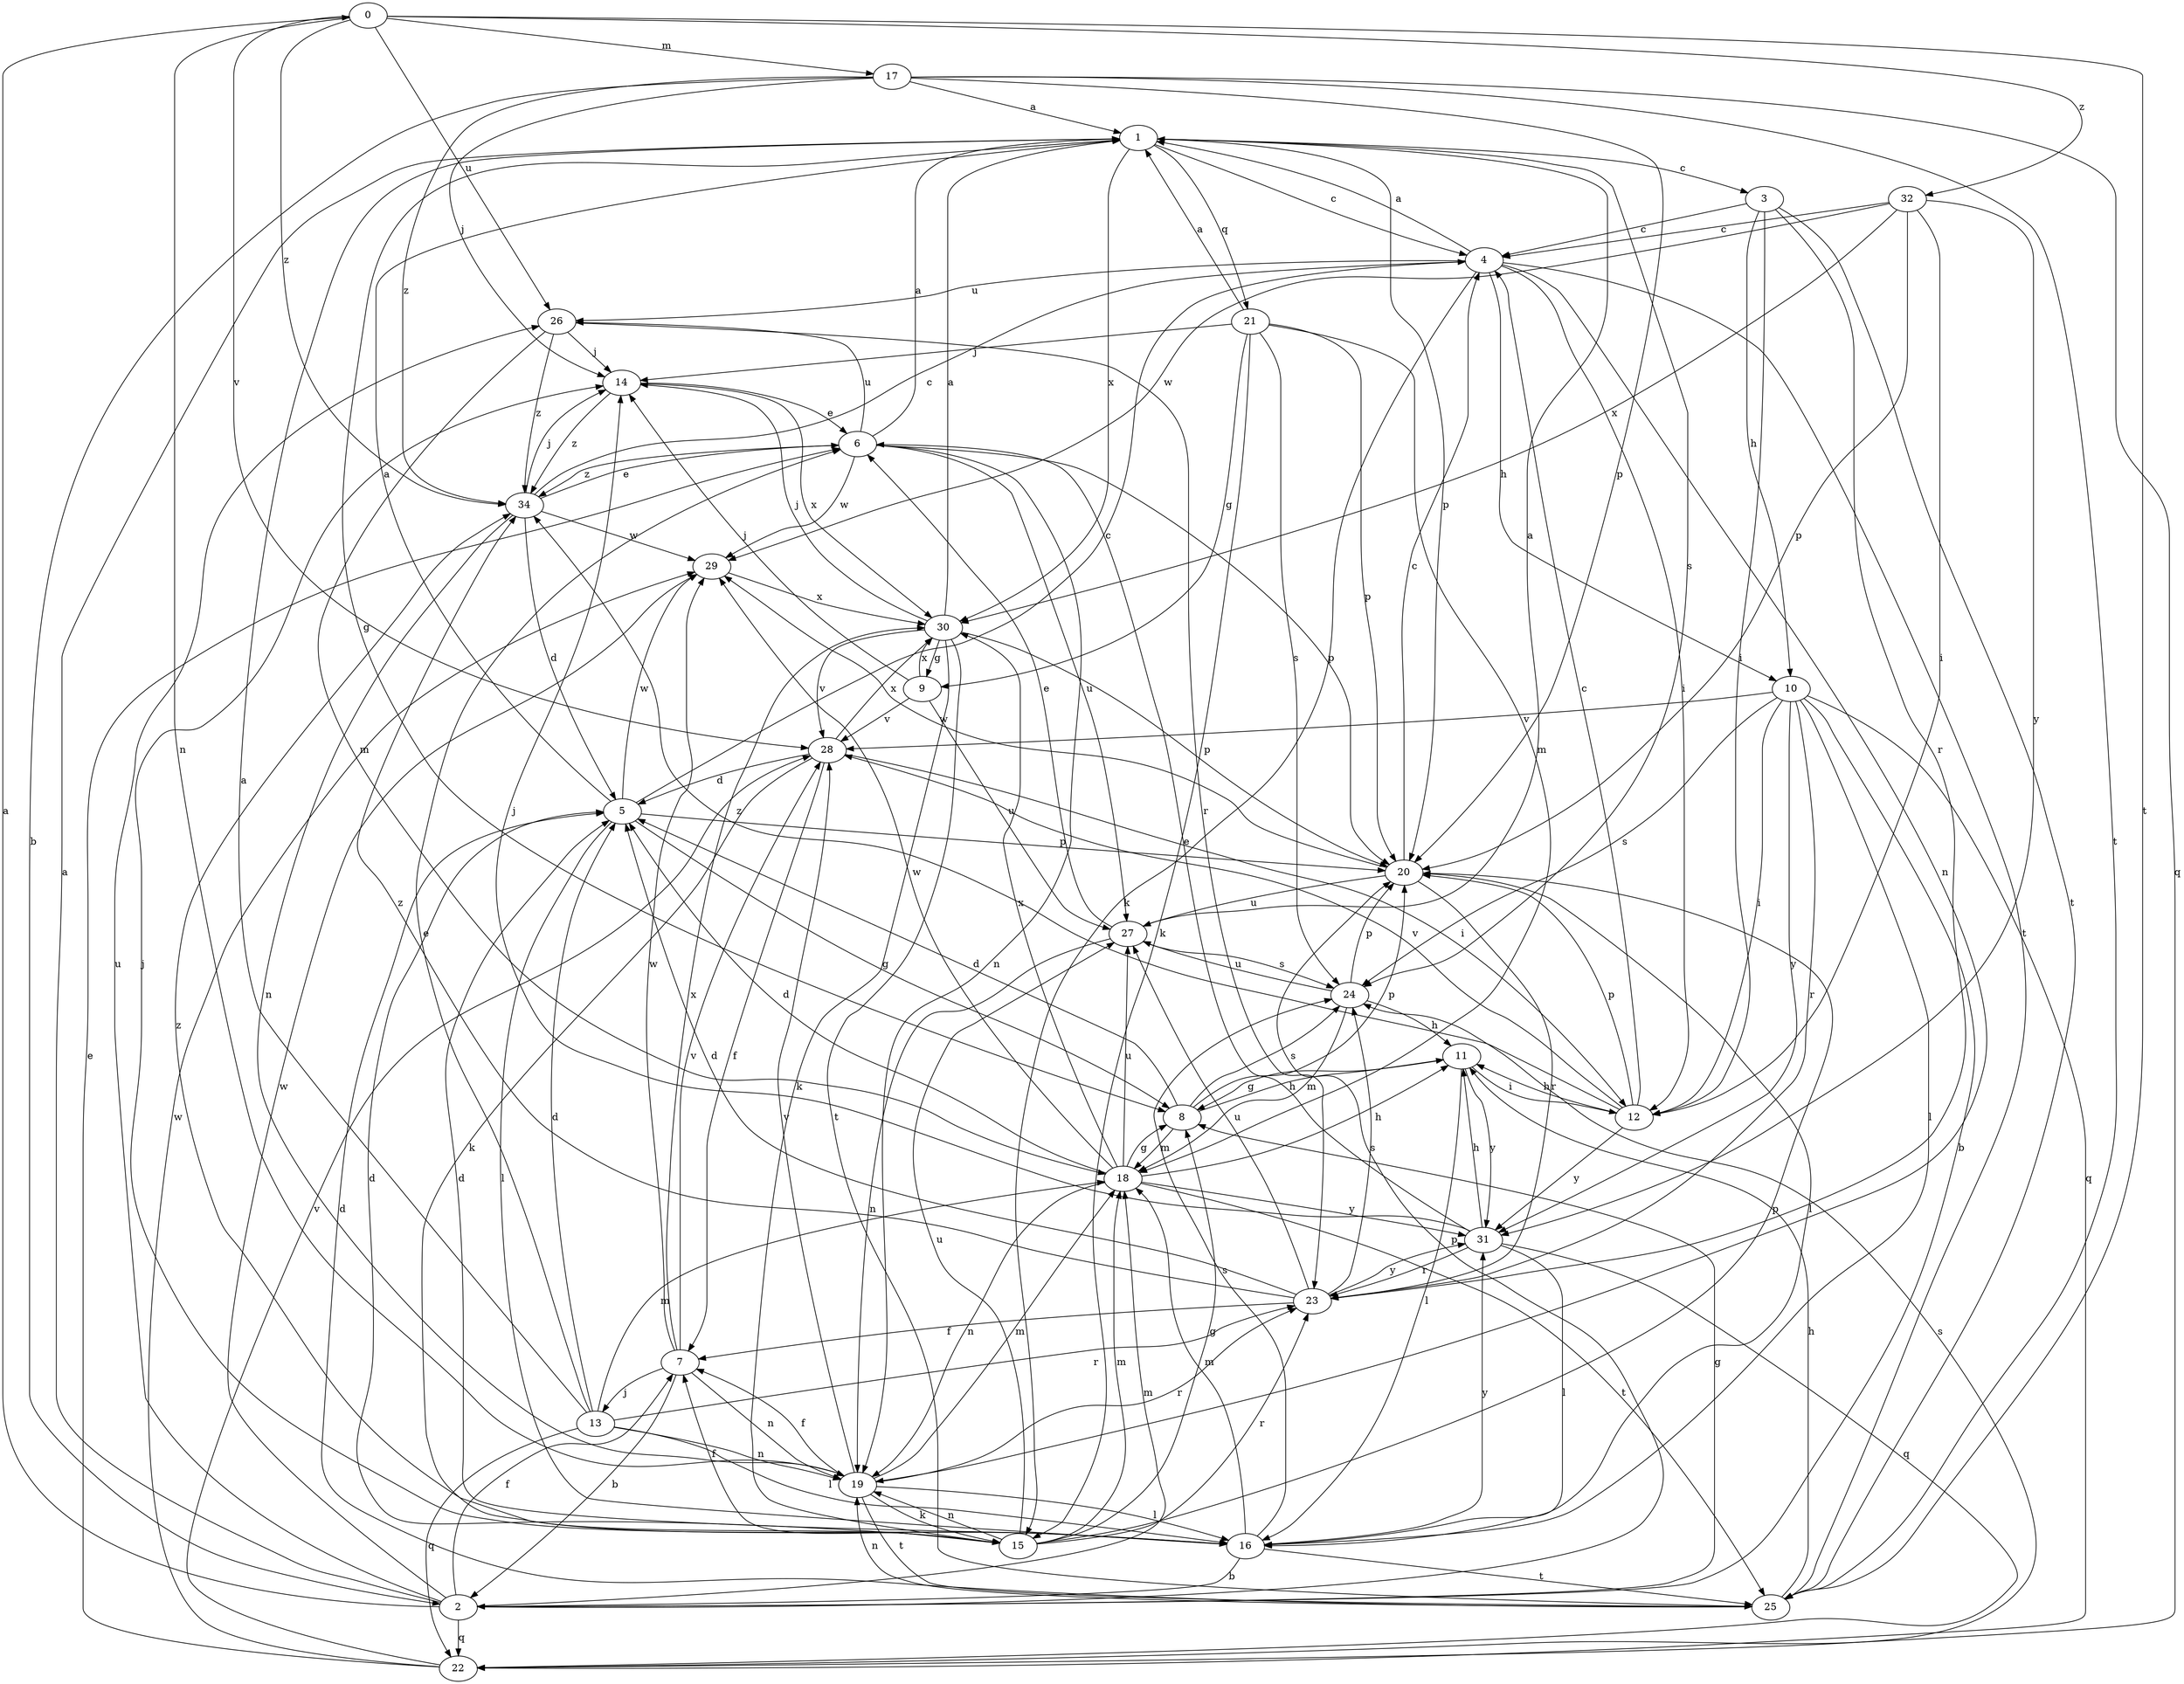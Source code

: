 strict digraph  {
0;
1;
2;
3;
4;
5;
6;
7;
8;
9;
10;
11;
12;
13;
14;
15;
16;
17;
18;
19;
20;
21;
22;
23;
24;
25;
26;
27;
28;
29;
30;
31;
32;
34;
0 -> 17  [label=m];
0 -> 19  [label=n];
0 -> 25  [label=t];
0 -> 26  [label=u];
0 -> 28  [label=v];
0 -> 32  [label=z];
0 -> 34  [label=z];
1 -> 3  [label=c];
1 -> 4  [label=c];
1 -> 8  [label=g];
1 -> 20  [label=p];
1 -> 21  [label=q];
1 -> 24  [label=s];
1 -> 30  [label=x];
2 -> 0  [label=a];
2 -> 1  [label=a];
2 -> 7  [label=f];
2 -> 8  [label=g];
2 -> 18  [label=m];
2 -> 20  [label=p];
2 -> 22  [label=q];
2 -> 26  [label=u];
2 -> 29  [label=w];
3 -> 4  [label=c];
3 -> 10  [label=h];
3 -> 12  [label=i];
3 -> 23  [label=r];
3 -> 25  [label=t];
4 -> 1  [label=a];
4 -> 10  [label=h];
4 -> 12  [label=i];
4 -> 15  [label=k];
4 -> 19  [label=n];
4 -> 25  [label=t];
4 -> 26  [label=u];
5 -> 1  [label=a];
5 -> 4  [label=c];
5 -> 8  [label=g];
5 -> 16  [label=l];
5 -> 20  [label=p];
5 -> 29  [label=w];
6 -> 1  [label=a];
6 -> 19  [label=n];
6 -> 20  [label=p];
6 -> 26  [label=u];
6 -> 27  [label=u];
6 -> 29  [label=w];
6 -> 34  [label=z];
7 -> 2  [label=b];
7 -> 13  [label=j];
7 -> 19  [label=n];
7 -> 28  [label=v];
7 -> 29  [label=w];
7 -> 30  [label=x];
8 -> 5  [label=d];
8 -> 11  [label=h];
8 -> 18  [label=m];
8 -> 20  [label=p];
8 -> 24  [label=s];
9 -> 14  [label=j];
9 -> 27  [label=u];
9 -> 28  [label=v];
9 -> 30  [label=x];
10 -> 2  [label=b];
10 -> 12  [label=i];
10 -> 16  [label=l];
10 -> 22  [label=q];
10 -> 23  [label=r];
10 -> 24  [label=s];
10 -> 28  [label=v];
10 -> 31  [label=y];
11 -> 8  [label=g];
11 -> 12  [label=i];
11 -> 16  [label=l];
11 -> 31  [label=y];
12 -> 4  [label=c];
12 -> 11  [label=h];
12 -> 20  [label=p];
12 -> 28  [label=v];
12 -> 31  [label=y];
12 -> 34  [label=z];
13 -> 1  [label=a];
13 -> 5  [label=d];
13 -> 6  [label=e];
13 -> 16  [label=l];
13 -> 18  [label=m];
13 -> 19  [label=n];
13 -> 22  [label=q];
13 -> 23  [label=r];
14 -> 6  [label=e];
14 -> 30  [label=x];
14 -> 34  [label=z];
15 -> 5  [label=d];
15 -> 7  [label=f];
15 -> 8  [label=g];
15 -> 18  [label=m];
15 -> 19  [label=n];
15 -> 20  [label=p];
15 -> 23  [label=r];
15 -> 27  [label=u];
16 -> 2  [label=b];
16 -> 5  [label=d];
16 -> 14  [label=j];
16 -> 18  [label=m];
16 -> 24  [label=s];
16 -> 25  [label=t];
16 -> 31  [label=y];
16 -> 34  [label=z];
17 -> 1  [label=a];
17 -> 2  [label=b];
17 -> 14  [label=j];
17 -> 20  [label=p];
17 -> 22  [label=q];
17 -> 25  [label=t];
17 -> 34  [label=z];
18 -> 5  [label=d];
18 -> 8  [label=g];
18 -> 11  [label=h];
18 -> 19  [label=n];
18 -> 25  [label=t];
18 -> 27  [label=u];
18 -> 29  [label=w];
18 -> 30  [label=x];
18 -> 31  [label=y];
19 -> 7  [label=f];
19 -> 15  [label=k];
19 -> 16  [label=l];
19 -> 18  [label=m];
19 -> 23  [label=r];
19 -> 25  [label=t];
19 -> 28  [label=v];
20 -> 4  [label=c];
20 -> 16  [label=l];
20 -> 23  [label=r];
20 -> 27  [label=u];
20 -> 29  [label=w];
21 -> 1  [label=a];
21 -> 9  [label=g];
21 -> 14  [label=j];
21 -> 15  [label=k];
21 -> 18  [label=m];
21 -> 20  [label=p];
21 -> 24  [label=s];
22 -> 6  [label=e];
22 -> 24  [label=s];
22 -> 28  [label=v];
22 -> 29  [label=w];
23 -> 5  [label=d];
23 -> 7  [label=f];
23 -> 24  [label=s];
23 -> 27  [label=u];
23 -> 31  [label=y];
23 -> 34  [label=z];
24 -> 11  [label=h];
24 -> 18  [label=m];
24 -> 20  [label=p];
24 -> 27  [label=u];
25 -> 5  [label=d];
25 -> 11  [label=h];
25 -> 19  [label=n];
26 -> 14  [label=j];
26 -> 18  [label=m];
26 -> 23  [label=r];
26 -> 34  [label=z];
27 -> 1  [label=a];
27 -> 6  [label=e];
27 -> 19  [label=n];
27 -> 24  [label=s];
28 -> 5  [label=d];
28 -> 7  [label=f];
28 -> 12  [label=i];
28 -> 15  [label=k];
28 -> 30  [label=x];
29 -> 30  [label=x];
30 -> 1  [label=a];
30 -> 9  [label=g];
30 -> 14  [label=j];
30 -> 15  [label=k];
30 -> 20  [label=p];
30 -> 25  [label=t];
30 -> 28  [label=v];
31 -> 6  [label=e];
31 -> 11  [label=h];
31 -> 14  [label=j];
31 -> 16  [label=l];
31 -> 22  [label=q];
31 -> 23  [label=r];
32 -> 4  [label=c];
32 -> 12  [label=i];
32 -> 20  [label=p];
32 -> 29  [label=w];
32 -> 30  [label=x];
32 -> 31  [label=y];
34 -> 4  [label=c];
34 -> 5  [label=d];
34 -> 6  [label=e];
34 -> 14  [label=j];
34 -> 19  [label=n];
34 -> 29  [label=w];
}
